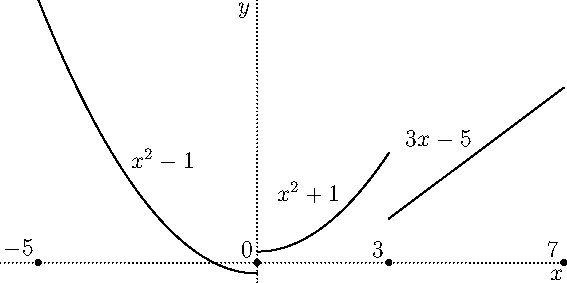 size(10cm,5cm,IgnoreAspect);
import graph;
xaxis("$x$",dotted);
yaxis("$y$",dotted);
real f1(real x) {return x^2-1;}
real f2(real x) {return x^2+1;}
real f3(real x) {return 3x-5;}
draw(graph(f1,-5,0));
draw(graph(f2,0,3));
draw(graph(f3,3,7));
dot("$-5$",(-5,0),NW);
dot("$0$",(0,0),NW);
dot("$3$",(3,0),NW);
dot("$7$",(7,0),NW);
label("$x^2-1$",(-3,8),NE);
label("$x^2+1$",(2,5),NW);
label("$3x-5$",(5,10),NW);
